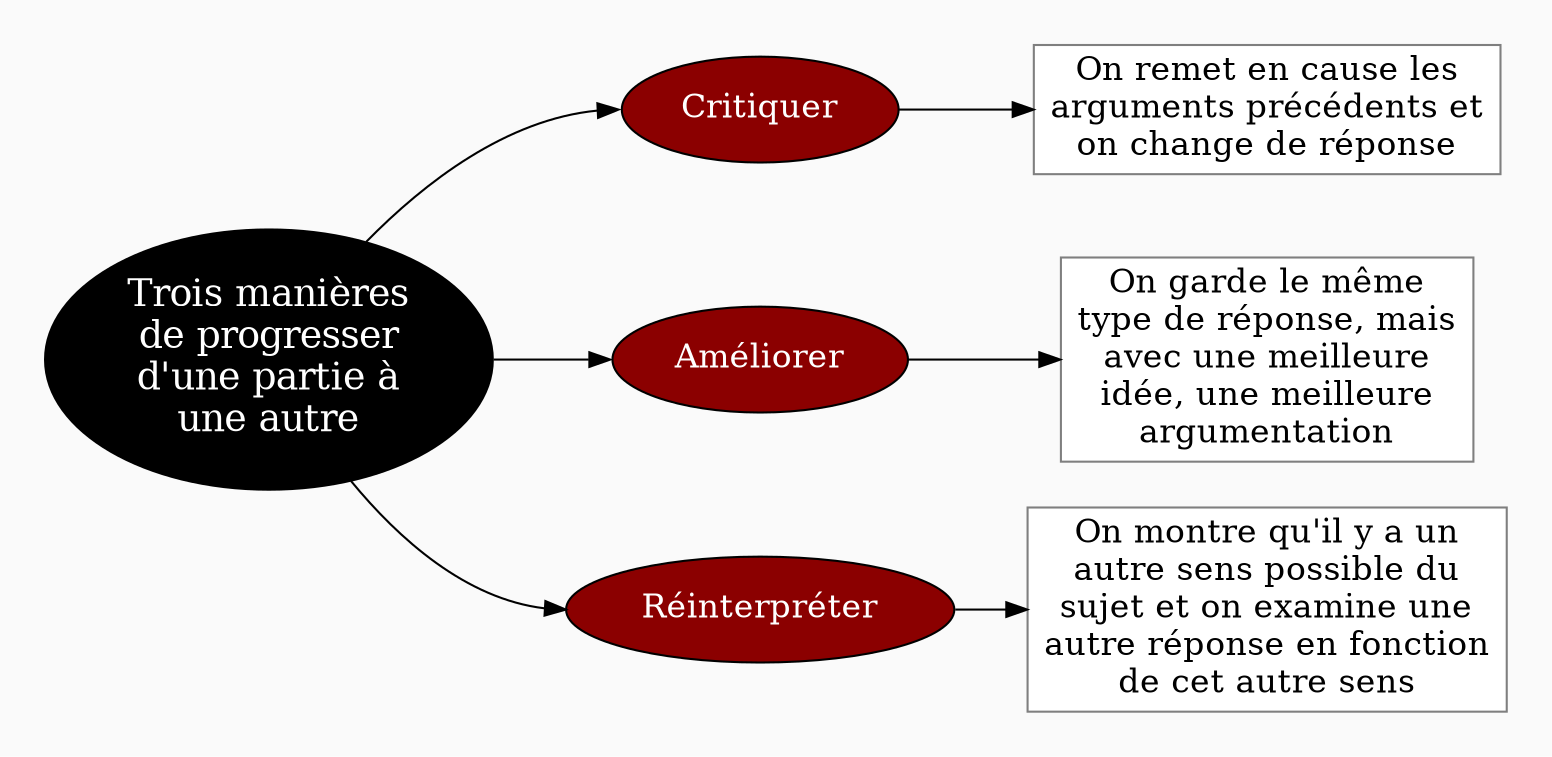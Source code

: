 digraph G {
// Template : diagram
// Usage : méthode pour la construction du plan d'une dissertation, progression des parties

rankdir=LR
splines=true
//splines=curved
bgcolor=grey98
pad=0.3
style=filled
edge[minlen=4]
ranksep=0.1
nodesep=0.2 // valeur à changer ?

// NIVEAU 1
node[style=filled; fillcolor=12 ; fontcolor=white ; fontsize=18]
// 
a1[label="Trois manières
de progresser
d'une partie à
une autre"]


// NIVEAU 2
node[style=filled;fillcolor=red4;fontcolor=white; fontsize=16]
// b1[label=""]
a1->{
b1[label="Critiquer",margin=0.12]    
b2[label="Améliorer",margin=0.12]
b3[label="Réinterpréter",margin=0.12]
}[headport=w]

{rank=same;b1->b2->b3[style=invis;minlen=5]}

// NIVEAU 3 (sans intermédiaire)
node [shape=box; style=filled;fillcolor=white;fontcolor=black;color=grey50]
// c1[label=""]
b1->c1
c1[label="On remet en cause les
arguments précédents et
on change de réponse"]
b2->c2
c2[label="On garde le même
type de réponse, mais
avec une meilleure
idée, une meilleure
argumentation"]
b3->c3
c3[label="On montre qu'il y a un
autre sens possible du
sujet et on examine une
autre réponse en fonction
de cet autre sens"]



// INTERMEDIAIRE AVANT NIVEAU 3
node[style=filled;fillcolor=grey78;shape=oval]
// [arrowhead=none]
// bc1[label=""]

// NIVEAU 3 (avec intermédiaire)
node[style="filled";fillcolor=white;shape=box;color=grey50]
// c1[label=""]

// NIVEAU 4
node[style="filled, rounded";fillcolor=white;shape=box;color=grey50]
// d1[label=""]


// ETIQUETTES EN ROUGE
node[shape=plaintext;fontcolor=firebrick3;fillcolor=grey98]
// e1[label=< <B>= Titre</B><BR /><BR />Contenu<BR /> >]
// e1[label=""]
// ->e1[minlen=1;style=invis]


// Remarques
node[color=blue;shape=box;style=filled;margin=0.07;fontcolor=black;fontsize=13]
edge[color=blue;arrowhead="none";xlabel="";style=dashed]
// r1[label=""]
// {rank=same;->r1}
// {rank=same;r1->[dir=back]}


}
